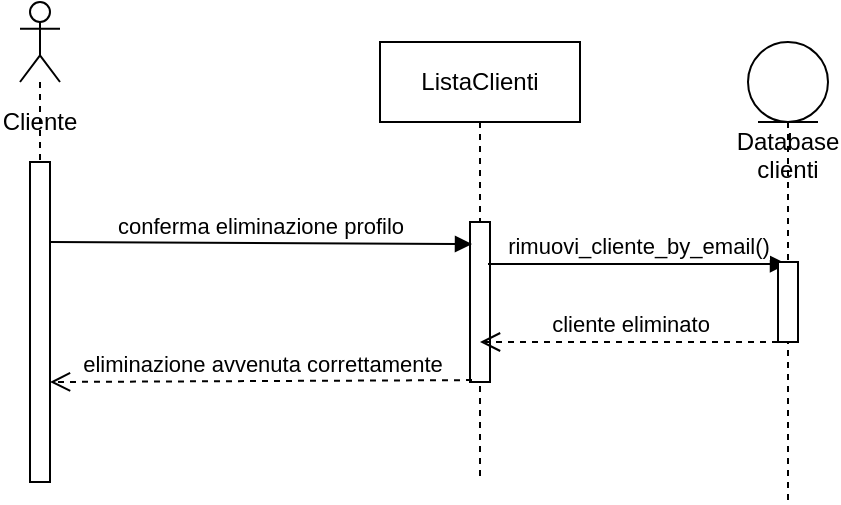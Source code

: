 <mxfile version="14.6.13" type="device"><diagram id="d8wV7OmDlCyUAEeFK4hV" name="Page-1"><mxGraphModel dx="946" dy="598" grid="1" gridSize="10" guides="1" tooltips="1" connect="1" arrows="1" fold="1" page="1" pageScale="1" pageWidth="827" pageHeight="1169" math="0" shadow="0"><root><mxCell id="0"/><mxCell id="1" parent="0"/><mxCell id="9jwqE9qZXY2KkGRByds5-1" value="" style="html=1;points=[];perimeter=orthogonalPerimeter;" parent="1" vertex="1"><mxGeometry x="55" y="120" width="10" height="160" as="geometry"/></mxCell><mxCell id="9jwqE9qZXY2KkGRByds5-2" value="" style="shape=umlLifeline;participant=umlActor;perimeter=lifelinePerimeter;whiteSpace=wrap;html=1;container=1;collapsible=0;recursiveResize=0;verticalAlign=top;spacingTop=36;outlineConnect=0;" parent="1" vertex="1"><mxGeometry x="50" y="40" width="20" height="80" as="geometry"/></mxCell><mxCell id="9jwqE9qZXY2KkGRByds5-3" value="Cliente" style="text;html=1;strokeColor=none;fillColor=none;align=center;verticalAlign=middle;whiteSpace=wrap;rounded=0;" parent="1" vertex="1"><mxGeometry x="40" y="90" width="40" height="20" as="geometry"/></mxCell><mxCell id="9jwqE9qZXY2KkGRByds5-4" value="&lt;div&gt;ListaClienti&lt;/div&gt;" style="shape=umlLifeline;perimeter=lifelinePerimeter;whiteSpace=wrap;html=1;container=1;collapsible=0;recursiveResize=0;outlineConnect=0;" parent="1" vertex="1"><mxGeometry x="230" y="60" width="100" height="220" as="geometry"/></mxCell><mxCell id="9jwqE9qZXY2KkGRByds5-9" value="" style="html=1;points=[];perimeter=orthogonalPerimeter;" parent="9jwqE9qZXY2KkGRByds5-4" vertex="1"><mxGeometry x="45" y="90" width="10" height="80" as="geometry"/></mxCell><mxCell id="9jwqE9qZXY2KkGRByds5-5" value="conferma eliminazione profilo" style="html=1;verticalAlign=bottom;endArrow=block;entryX=0.1;entryY=0.138;entryDx=0;entryDy=0;entryPerimeter=0;" parent="1" target="9jwqE9qZXY2KkGRByds5-9" edge="1"><mxGeometry width="80" relative="1" as="geometry"><mxPoint x="65" y="160" as="sourcePoint"/><mxPoint x="270" y="160" as="targetPoint"/></mxGeometry></mxCell><mxCell id="9jwqE9qZXY2KkGRByds5-6" value="eliminazione avvenuta correttamente" style="html=1;verticalAlign=bottom;endArrow=open;dashed=1;endSize=8;exitX=0.1;exitY=0.863;exitDx=0;exitDy=0;exitPerimeter=0;" parent="1" edge="1"><mxGeometry relative="1" as="geometry"><mxPoint x="276" y="229.04" as="sourcePoint"/><mxPoint x="65" y="230" as="targetPoint"/></mxGeometry></mxCell><mxCell id="f3tkEP_yDyGTGyenLcuI-1" value="Database&lt;br&gt;clienti" style="shape=umlLifeline;participant=umlEntity;perimeter=lifelinePerimeter;whiteSpace=wrap;html=1;container=1;collapsible=0;recursiveResize=0;verticalAlign=top;spacingTop=36;outlineConnect=0;" vertex="1" parent="1"><mxGeometry x="414" y="60" width="40" height="230" as="geometry"/></mxCell><mxCell id="f3tkEP_yDyGTGyenLcuI-2" value="rimuovi_cliente_by_email()" style="html=1;verticalAlign=bottom;endArrow=block;exitX=0.9;exitY=0.263;exitDx=0;exitDy=0;exitPerimeter=0;" edge="1" parent="1" source="9jwqE9qZXY2KkGRByds5-9" target="f3tkEP_yDyGTGyenLcuI-1"><mxGeometry width="80" relative="1" as="geometry"><mxPoint x="290" y="170" as="sourcePoint"/><mxPoint x="370" y="169.5" as="targetPoint"/></mxGeometry></mxCell><mxCell id="f3tkEP_yDyGTGyenLcuI-3" value="" style="html=1;points=[];perimeter=orthogonalPerimeter;" vertex="1" parent="1"><mxGeometry x="429" y="170" width="10" height="40" as="geometry"/></mxCell><mxCell id="f3tkEP_yDyGTGyenLcuI-4" value="cliente eliminato" style="html=1;verticalAlign=bottom;endArrow=open;dashed=1;endSize=8;" edge="1" parent="1"><mxGeometry relative="1" as="geometry"><mxPoint x="429" y="210" as="sourcePoint"/><mxPoint x="280" y="210" as="targetPoint"/></mxGeometry></mxCell></root></mxGraphModel></diagram></mxfile>